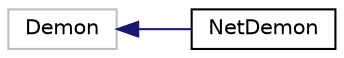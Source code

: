 digraph "Graphical Class Hierarchy"
{
 // LATEX_PDF_SIZE
  edge [fontname="Helvetica",fontsize="10",labelfontname="Helvetica",labelfontsize="10"];
  node [fontname="Helvetica",fontsize="10",shape=record];
  rankdir="LR";
  Node101 [label="Demon",height=0.2,width=0.4,color="grey75", fillcolor="white", style="filled",tooltip=" "];
  Node101 -> Node0 [dir="back",color="midnightblue",fontsize="10",style="solid",fontname="Helvetica"];
  Node0 [label="NetDemon",height=0.2,width=0.4,color="black", fillcolor="white", style="filled",URL="$classGoogle_1_1OrTools_1_1ConstraintSolver_1_1NetDemon.html",tooltip=" "];
}
